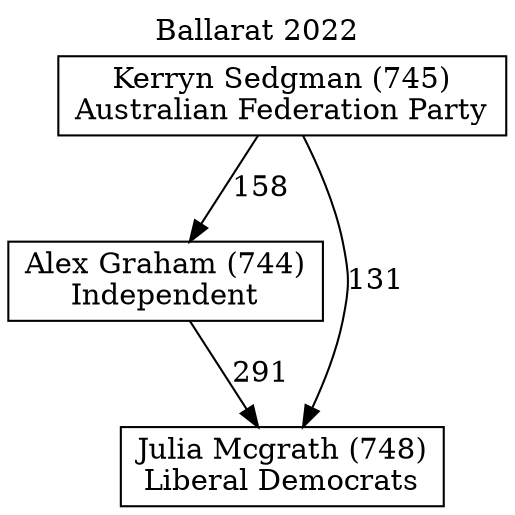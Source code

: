 // House preference flow
digraph "Julia Mcgrath (748)_Ballarat_2022" {
	graph [label="Ballarat 2022" labelloc=t mclimit=10]
	node [shape=box]
	"Alex Graham (744)" [label="Alex Graham (744)
Independent"]
	"Kerryn Sedgman (745)" [label="Kerryn Sedgman (745)
Australian Federation Party"]
	"Julia Mcgrath (748)" [label="Julia Mcgrath (748)
Liberal Democrats"]
	"Kerryn Sedgman (745)" -> "Julia Mcgrath (748)" [label=131]
	"Alex Graham (744)" -> "Julia Mcgrath (748)" [label=291]
	"Kerryn Sedgman (745)" -> "Alex Graham (744)" [label=158]
}
